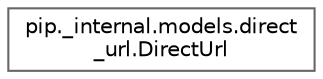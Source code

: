 digraph "Graphical Class Hierarchy"
{
 // LATEX_PDF_SIZE
  bgcolor="transparent";
  edge [fontname=Helvetica,fontsize=10,labelfontname=Helvetica,labelfontsize=10];
  node [fontname=Helvetica,fontsize=10,shape=box,height=0.2,width=0.4];
  rankdir="LR";
  Node0 [id="Node000000",label="pip._internal.models.direct\l_url.DirectUrl",height=0.2,width=0.4,color="grey40", fillcolor="white", style="filled",URL="$d9/db2/classpip_1_1__internal_1_1models_1_1direct__url_1_1DirectUrl.html",tooltip=" "];
}
